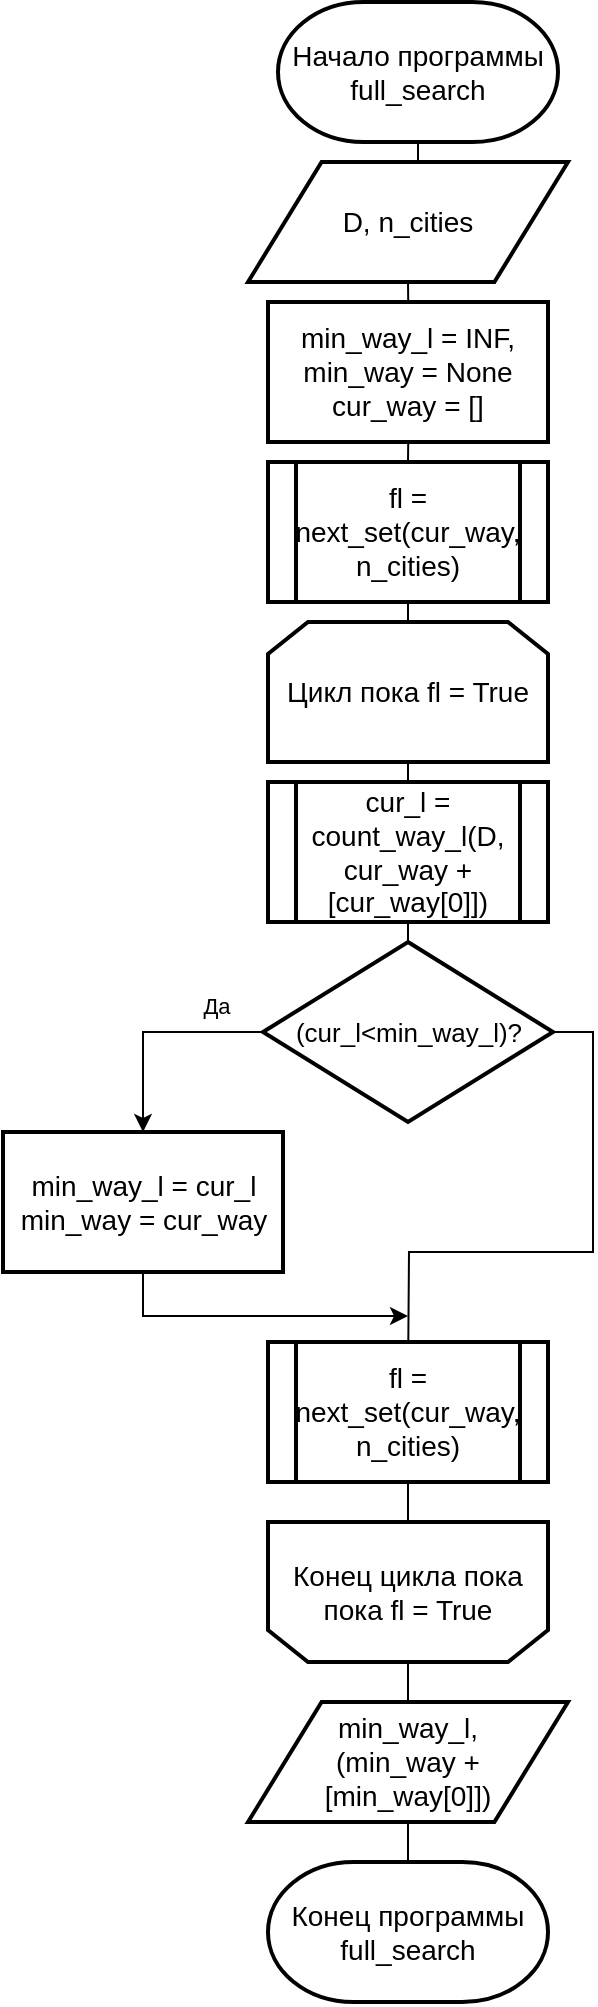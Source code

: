 <mxfile version="13.9.9" type="device"><diagram id="C5RBs43oDa-KdzZeNtuy" name="Page-1"><mxGraphModel dx="708" dy="2457" grid="1" gridSize="10" guides="1" tooltips="1" connect="1" arrows="1" fold="1" page="1" pageScale="1" pageWidth="827" pageHeight="1169" math="0" shadow="0"><root><mxCell id="WIyWlLk6GJQsqaUBKTNV-0"/><mxCell id="WIyWlLk6GJQsqaUBKTNV-1" parent="WIyWlLk6GJQsqaUBKTNV-0"/><mxCell id="I8TI-Px6lT1pkaeEl3iP-11" style="edgeStyle=orthogonalEdgeStyle;rounded=0;orthogonalLoop=1;jettySize=auto;html=1;exitX=0.5;exitY=1;exitDx=0;exitDy=0;entryX=0.5;entryY=0;entryDx=0;entryDy=0;endArrow=none;endFill=0;" edge="1" parent="WIyWlLk6GJQsqaUBKTNV-1" source="I8TI-Px6lT1pkaeEl3iP-1" target="I8TI-Px6lT1pkaeEl3iP-2"><mxGeometry relative="1" as="geometry"><mxPoint x="870" y="90" as="sourcePoint"/><mxPoint x="870" y="270" as="targetPoint"/></mxGeometry></mxCell><mxCell id="I8TI-Px6lT1pkaeEl3iP-8" style="edgeStyle=orthogonalEdgeStyle;rounded=0;orthogonalLoop=1;jettySize=auto;html=1;exitX=0.5;exitY=1;exitDx=0;exitDy=0;entryX=0.5;entryY=0;entryDx=0;entryDy=0;endArrow=none;endFill=0;" edge="1" parent="WIyWlLk6GJQsqaUBKTNV-1" source="I8TI-Px6lT1pkaeEl3iP-2" target="yal_QzFPyfY-GriAi3yg-15"><mxGeometry relative="1" as="geometry"/></mxCell><mxCell id="yal_QzFPyfY-GriAi3yg-4" style="edgeStyle=orthogonalEdgeStyle;rounded=0;orthogonalLoop=1;jettySize=auto;html=1;exitX=0.5;exitY=0;exitDx=0;exitDy=0;exitPerimeter=0;entryX=0.5;entryY=1;entryDx=0;entryDy=0;entryPerimeter=0;endArrow=none;endFill=0;" parent="WIyWlLk6GJQsqaUBKTNV-1" target="JPrhd-5eOgPDo48qGL33-0" edge="1"><mxGeometry relative="1" as="geometry"><mxPoint x="870" y="30" as="sourcePoint"/><mxPoint x="870" y="-160" as="targetPoint"/></mxGeometry></mxCell><mxCell id="1mhITmf9AZdk3Hxi34PB-5" style="edgeStyle=orthogonalEdgeStyle;rounded=0;orthogonalLoop=1;jettySize=auto;html=1;exitX=0.5;exitY=0;exitDx=0;exitDy=0;exitPerimeter=0;entryX=0.5;entryY=1;entryDx=0;entryDy=0;entryPerimeter=0;endArrow=none;endFill=0;" parent="WIyWlLk6GJQsqaUBKTNV-1" source="JPrhd-5eOgPDo48qGL33-0" target="_blK2kj-LV2LUoSYWWXs-2" edge="1"><mxGeometry relative="1" as="geometry"><mxPoint x="870" y="140" as="sourcePoint"/></mxGeometry></mxCell><mxCell id="WdZP0otw79XUUpHIpCqY-11" value="Конец программы full_search" style="strokeWidth=2;html=1;shape=mxgraph.flowchart.terminator;whiteSpace=wrap;fontSize=14;" parent="WIyWlLk6GJQsqaUBKTNV-1" vertex="1"><mxGeometry x="800" y="730" width="140" height="70" as="geometry"/></mxCell><mxCell id="_blK2kj-LV2LUoSYWWXs-2" value="&lt;font style=&quot;font-size: 14px&quot;&gt;Начало программы full_search&lt;br&gt;&lt;/font&gt;" style="strokeWidth=2;html=1;shape=mxgraph.flowchart.terminator;whiteSpace=wrap;fontSize=14;fontFamily=Helvetica;" parent="WIyWlLk6GJQsqaUBKTNV-1" vertex="1"><mxGeometry x="805" y="-200" width="140" height="70" as="geometry"/></mxCell><mxCell id="_blK2kj-LV2LUoSYWWXs-17" style="edgeStyle=orthogonalEdgeStyle;rounded=0;orthogonalLoop=1;jettySize=auto;html=1;exitX=0.5;exitY=1;exitDx=0;exitDy=0;exitPerimeter=0;entryX=0.5;entryY=1;entryDx=0;entryDy=0;endArrow=none;endFill=0;" parent="WIyWlLk6GJQsqaUBKTNV-1" edge="1"><mxGeometry relative="1" as="geometry"><mxPoint x="875" y="725" as="sourcePoint"/><mxPoint x="875" y="725" as="targetPoint"/></mxGeometry></mxCell><mxCell id="JPrhd-5eOgPDo48qGL33-0" value="&lt;span style=&quot;font-size: 14px&quot;&gt;D, n_cities&lt;/span&gt;" style="shape=parallelogram;html=1;strokeWidth=2;perimeter=parallelogramPerimeter;whiteSpace=wrap;rounded=0;arcSize=12;size=0.23;fontSize=13;" parent="WIyWlLk6GJQsqaUBKTNV-1" vertex="1"><mxGeometry x="790" y="-120" width="160" height="60" as="geometry"/></mxCell><mxCell id="yal_QzFPyfY-GriAi3yg-5" value="min_way_l = INF,&lt;br&gt;min_way = None&lt;br&gt;cur_way = []" style="rounded=0;whiteSpace=wrap;html=1;strokeWidth=2;fontSize=14;" parent="WIyWlLk6GJQsqaUBKTNV-1" vertex="1"><mxGeometry x="800" y="-50" width="140" height="70" as="geometry"/></mxCell><mxCell id="yal_QzFPyfY-GriAi3yg-13" style="edgeStyle=orthogonalEdgeStyle;rounded=0;orthogonalLoop=1;jettySize=auto;html=1;entryX=0.5;entryY=0;entryDx=0;entryDy=0;exitX=0;exitY=0.5;exitDx=0;exitDy=0;" parent="WIyWlLk6GJQsqaUBKTNV-1" source="yal_QzFPyfY-GriAi3yg-15" target="yal_QzFPyfY-GriAi3yg-16" edge="1"><mxGeometry relative="1" as="geometry"><mxPoint x="775" y="420" as="targetPoint"/><mxPoint x="637.5" y="395" as="sourcePoint"/></mxGeometry></mxCell><mxCell id="yal_QzFPyfY-GriAi3yg-14" value="Да" style="edgeLabel;html=1;align=center;verticalAlign=middle;resizable=0;points=[];" parent="yal_QzFPyfY-GriAi3yg-13" vertex="1" connectable="0"><mxGeometry x="-0.769" y="1" relative="1" as="geometry"><mxPoint x="-11.5" y="-14" as="offset"/></mxGeometry></mxCell><mxCell id="I8TI-Px6lT1pkaeEl3iP-6" style="edgeStyle=orthogonalEdgeStyle;rounded=0;orthogonalLoop=1;jettySize=auto;html=1;exitX=1;exitY=0.5;exitDx=0;exitDy=0;entryX=0.5;entryY=1;entryDx=0;entryDy=0;endArrow=none;endFill=0;" edge="1" parent="WIyWlLk6GJQsqaUBKTNV-1" source="yal_QzFPyfY-GriAi3yg-15"><mxGeometry relative="1" as="geometry"><mxPoint x="870" y="490" as="targetPoint"/></mxGeometry></mxCell><mxCell id="yal_QzFPyfY-GriAi3yg-15" value="(cur_l&amp;lt;min_way_l)?" style="rhombus;whiteSpace=wrap;html=1;strokeWidth=2;fontSize=13;" parent="WIyWlLk6GJQsqaUBKTNV-1" vertex="1"><mxGeometry x="797.5" y="270" width="145" height="90" as="geometry"/></mxCell><mxCell id="I8TI-Px6lT1pkaeEl3iP-7" style="edgeStyle=orthogonalEdgeStyle;rounded=0;orthogonalLoop=1;jettySize=auto;html=1;exitX=0.5;exitY=1;exitDx=0;exitDy=0;" edge="1" parent="WIyWlLk6GJQsqaUBKTNV-1" source="yal_QzFPyfY-GriAi3yg-16"><mxGeometry relative="1" as="geometry"><mxPoint x="870" y="457" as="targetPoint"/><Array as="points"><mxPoint x="738" y="457"/></Array></mxGeometry></mxCell><mxCell id="yal_QzFPyfY-GriAi3yg-16" value="min_way_l = cur_l&lt;br&gt;min_way = cur_way" style="rounded=0;whiteSpace=wrap;html=1;strokeWidth=2;fontSize=14;" parent="WIyWlLk6GJQsqaUBKTNV-1" vertex="1"><mxGeometry x="667.5" y="365" width="140" height="70" as="geometry"/></mxCell><mxCell id="yal_QzFPyfY-GriAi3yg-35" style="edgeStyle=orthogonalEdgeStyle;rounded=0;orthogonalLoop=1;jettySize=auto;html=1;exitX=0.5;exitY=1;exitDx=0;exitDy=0;endArrow=none;endFill=0;" parent="WIyWlLk6GJQsqaUBKTNV-1" source="yal_QzFPyfY-GriAi3yg-17" target="WdZP0otw79XUUpHIpCqY-11" edge="1"><mxGeometry relative="1" as="geometry"/></mxCell><mxCell id="yal_QzFPyfY-GriAi3yg-17" value="&lt;span style=&quot;font-size: 14px&quot;&gt;min_way_l,&lt;br&gt;(min_way + [min_way[0]])&lt;br&gt;&lt;/span&gt;" style="shape=parallelogram;html=1;strokeWidth=2;perimeter=parallelogramPerimeter;whiteSpace=wrap;rounded=0;arcSize=12;size=0.23;fontSize=13;" parent="WIyWlLk6GJQsqaUBKTNV-1" vertex="1"><mxGeometry x="790" y="650" width="160" height="60" as="geometry"/></mxCell><mxCell id="KI6t1zhLUABQhlnHe4h6-0" value="&lt;span style=&quot;font-size: 14px&quot;&gt;Цикл пока fl = True&lt;/span&gt;" style="shape=loopLimit;whiteSpace=wrap;html=1;strokeWidth=2;" parent="WIyWlLk6GJQsqaUBKTNV-1" vertex="1"><mxGeometry x="800" y="110" width="140" height="70" as="geometry"/></mxCell><mxCell id="I8TI-Px6lT1pkaeEl3iP-9" style="edgeStyle=orthogonalEdgeStyle;rounded=0;orthogonalLoop=1;jettySize=auto;html=1;exitX=0.5;exitY=0;exitDx=0;exitDy=0;entryX=0.5;entryY=0;entryDx=0;entryDy=0;endArrow=none;endFill=0;" edge="1" parent="WIyWlLk6GJQsqaUBKTNV-1" source="I8TI-Px6lT1pkaeEl3iP-12" target="yal_QzFPyfY-GriAi3yg-17"><mxGeometry relative="1" as="geometry"><mxPoint x="870" y="580" as="sourcePoint"/></mxGeometry></mxCell><mxCell id="I8TI-Px6lT1pkaeEl3iP-1" value="fl = next_set(cur_way, n_cities)" style="shape=process;whiteSpace=wrap;html=1;backgroundOutline=1;strokeWidth=2;fontSize=14;" vertex="1" parent="WIyWlLk6GJQsqaUBKTNV-1"><mxGeometry x="800" y="30" width="140" height="70" as="geometry"/></mxCell><mxCell id="I8TI-Px6lT1pkaeEl3iP-10" style="edgeStyle=orthogonalEdgeStyle;rounded=0;orthogonalLoop=1;jettySize=auto;html=1;exitX=0.5;exitY=1;exitDx=0;exitDy=0;exitPerimeter=0;endArrow=none;endFill=0;" edge="1" parent="WIyWlLk6GJQsqaUBKTNV-1" source="WdZP0otw79XUUpHIpCqY-11" target="WdZP0otw79XUUpHIpCqY-11"><mxGeometry relative="1" as="geometry"/></mxCell><mxCell id="I8TI-Px6lT1pkaeEl3iP-2" value="cur_l = count_way_l(D, cur_way + [cur_way[0]])" style="shape=process;whiteSpace=wrap;html=1;backgroundOutline=1;strokeWidth=2;fontSize=14;" vertex="1" parent="WIyWlLk6GJQsqaUBKTNV-1"><mxGeometry x="800" y="190" width="140" height="70" as="geometry"/></mxCell><mxCell id="I8TI-Px6lT1pkaeEl3iP-12" value="&lt;span style=&quot;font-size: 14px&quot;&gt;Конец цикла&amp;nbsp;&lt;/span&gt;&lt;span style=&quot;font-size: 14px&quot;&gt;пока &lt;br&gt;&lt;/span&gt;&lt;span style=&quot;font-size: 14px&quot;&gt;пока&amp;nbsp;&lt;/span&gt;&lt;span style=&quot;font-size: 14px&quot;&gt;fl = True&lt;/span&gt;&lt;span style=&quot;font-size: 14px&quot;&gt;&lt;br&gt;&lt;/span&gt;" style="shape=loopLimit;whiteSpace=wrap;html=1;strokeWidth=2;direction=west;" vertex="1" parent="WIyWlLk6GJQsqaUBKTNV-1"><mxGeometry x="800" y="560" width="140" height="70" as="geometry"/></mxCell><mxCell id="I8TI-Px6lT1pkaeEl3iP-16" style="edgeStyle=orthogonalEdgeStyle;rounded=0;orthogonalLoop=1;jettySize=auto;html=1;exitX=0.5;exitY=1;exitDx=0;exitDy=0;entryX=0.5;entryY=1;entryDx=0;entryDy=0;endArrow=none;endFill=0;" edge="1" parent="WIyWlLk6GJQsqaUBKTNV-1" source="I8TI-Px6lT1pkaeEl3iP-15" target="I8TI-Px6lT1pkaeEl3iP-12"><mxGeometry relative="1" as="geometry"/></mxCell><mxCell id="I8TI-Px6lT1pkaeEl3iP-15" value="fl = next_set(cur_way, n_cities)" style="shape=process;whiteSpace=wrap;html=1;backgroundOutline=1;strokeWidth=2;fontSize=14;" vertex="1" parent="WIyWlLk6GJQsqaUBKTNV-1"><mxGeometry x="800" y="470" width="140" height="70" as="geometry"/></mxCell></root></mxGraphModel></diagram></mxfile>
